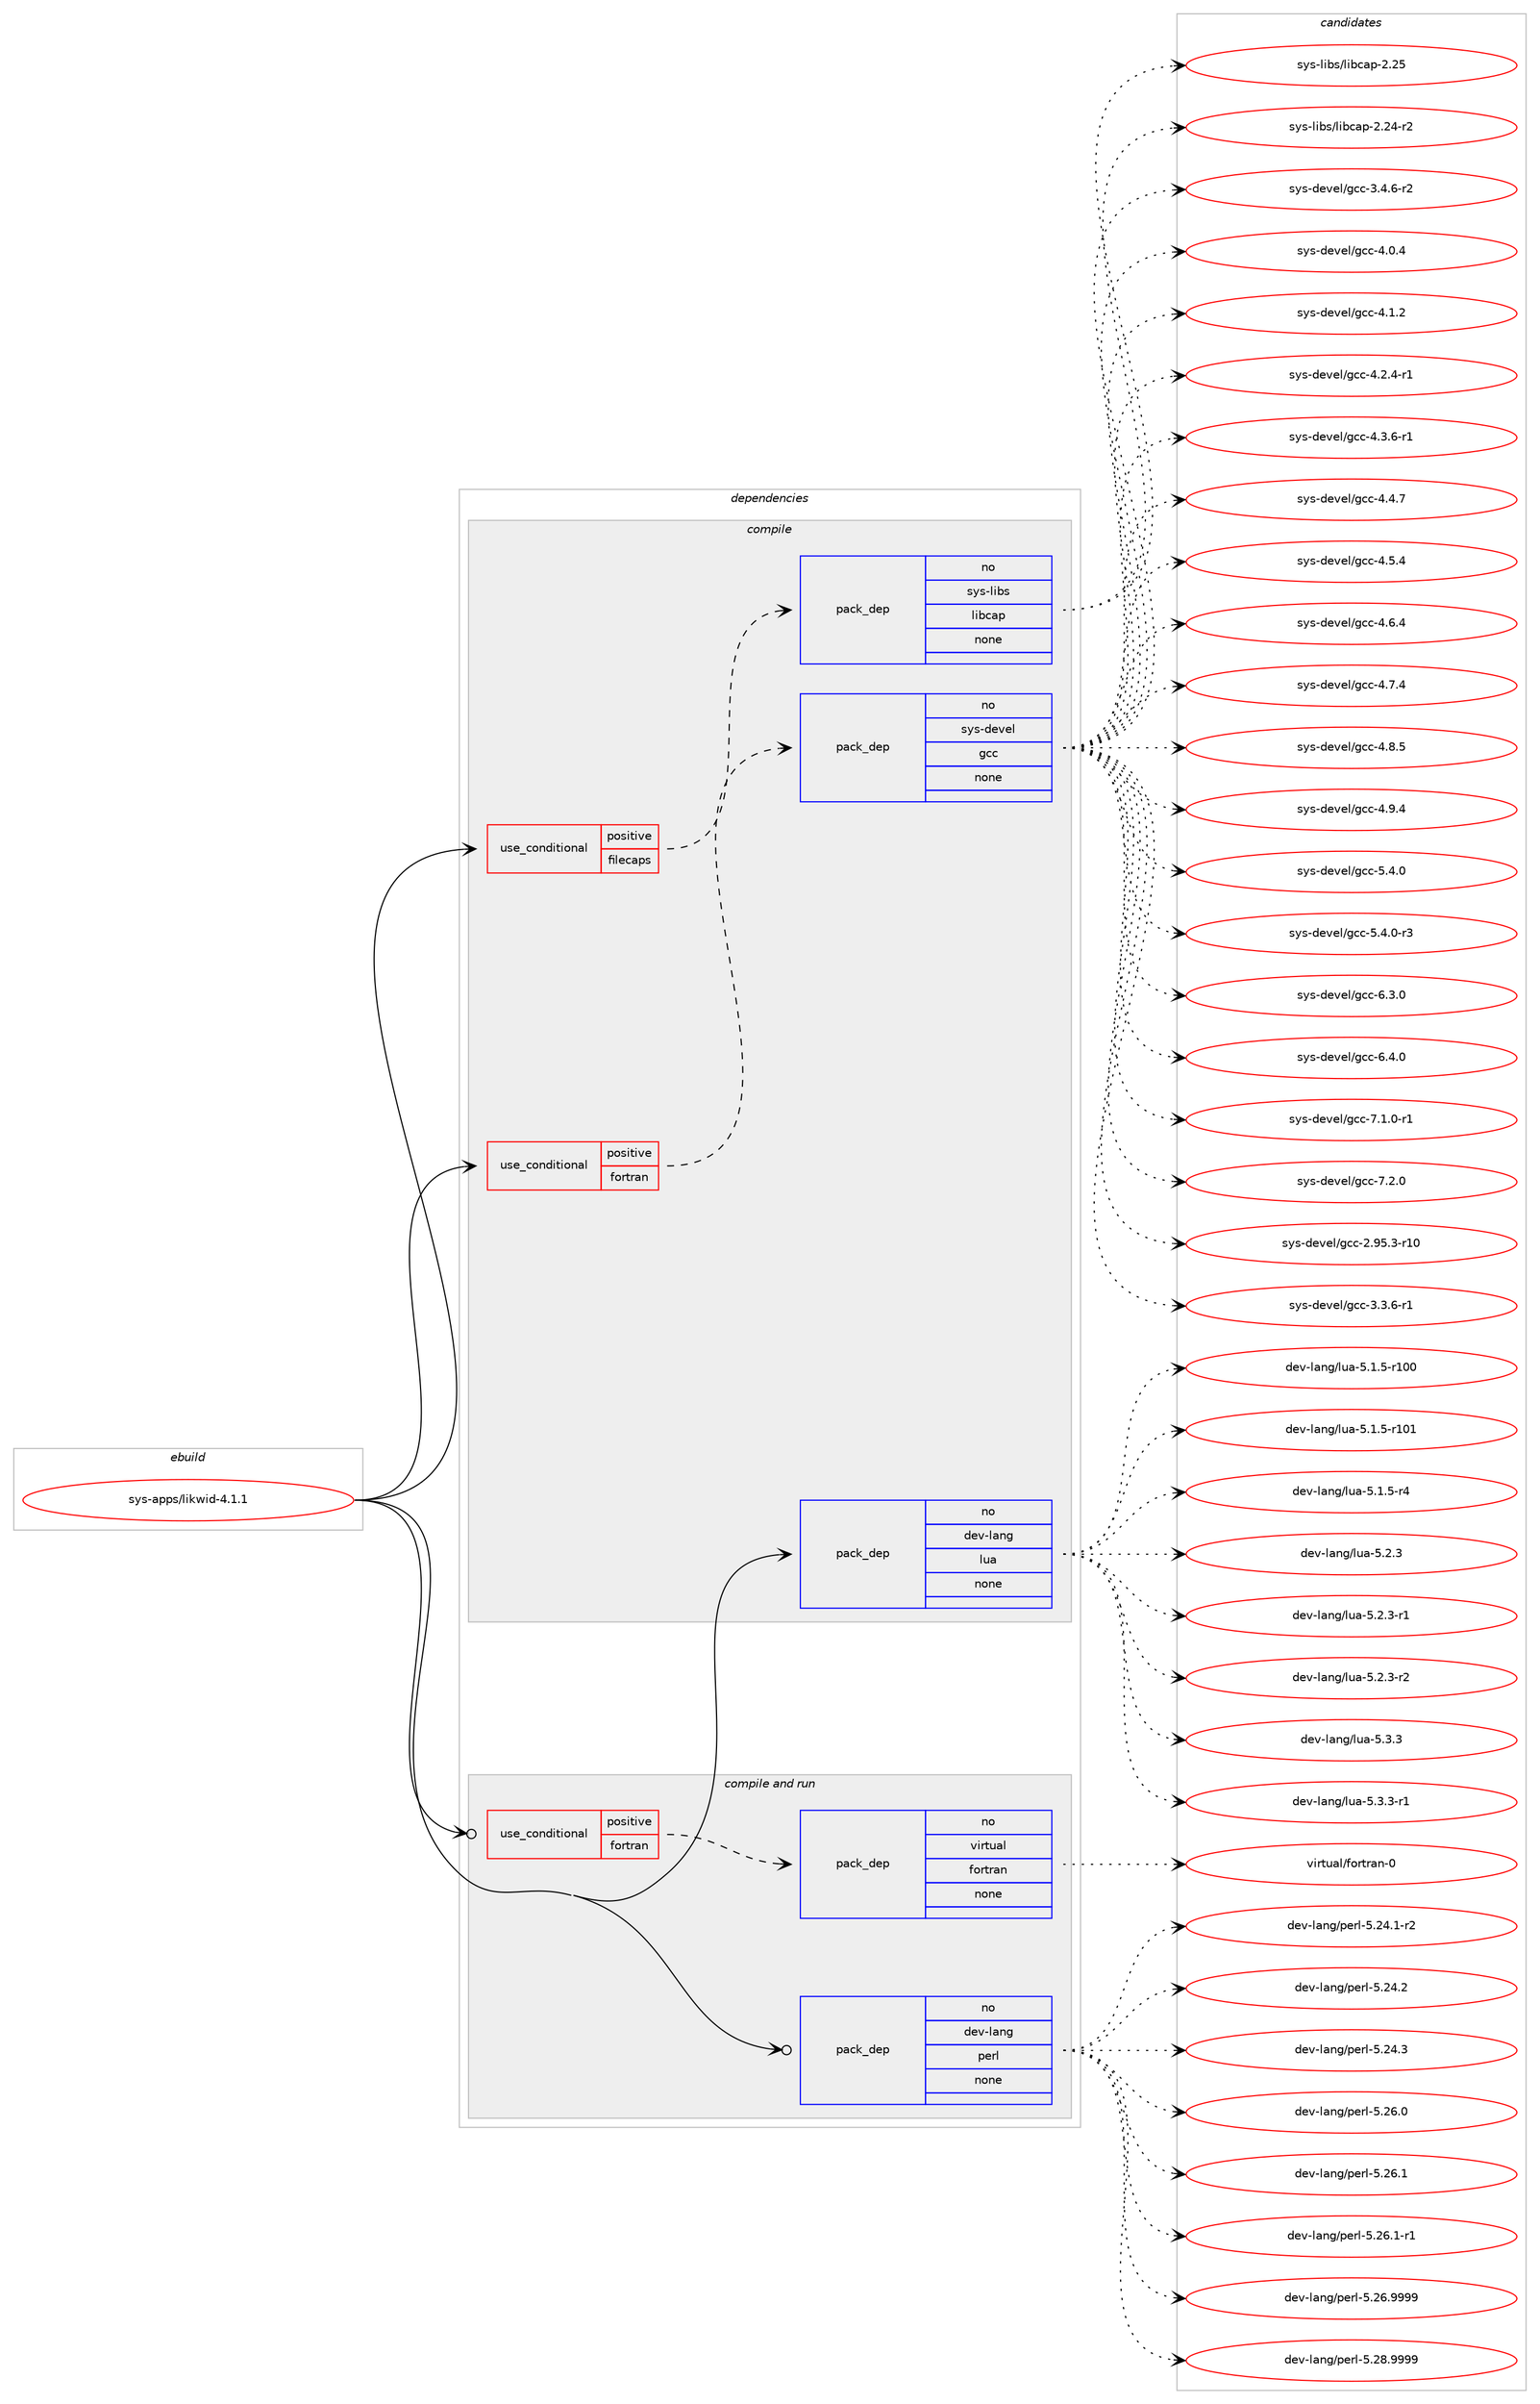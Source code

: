 digraph prolog {

# *************
# Graph options
# *************

newrank=true;
concentrate=true;
compound=true;
graph [rankdir=LR,fontname=Helvetica,fontsize=10,ranksep=1.5];#, ranksep=2.5, nodesep=0.2];
edge  [arrowhead=vee];
node  [fontname=Helvetica,fontsize=10];

# **********
# The ebuild
# **********

subgraph cluster_leftcol {
color=gray;
rank=same;
label=<<i>ebuild</i>>;
id [label="sys-apps/likwid-4.1.1", color=red, width=4, href="../sys-apps/likwid-4.1.1.svg"];
}

# ****************
# The dependencies
# ****************

subgraph cluster_midcol {
color=gray;
label=<<i>dependencies</i>>;
subgraph cluster_compile {
fillcolor="#eeeeee";
style=filled;
label=<<i>compile</i>>;
subgraph cond113238 {
dependency470249 [label=<<TABLE BORDER="0" CELLBORDER="1" CELLSPACING="0" CELLPADDING="4"><TR><TD ROWSPAN="3" CELLPADDING="10">use_conditional</TD></TR><TR><TD>positive</TD></TR><TR><TD>filecaps</TD></TR></TABLE>>, shape=none, color=red];
subgraph pack348901 {
dependency470250 [label=<<TABLE BORDER="0" CELLBORDER="1" CELLSPACING="0" CELLPADDING="4" WIDTH="220"><TR><TD ROWSPAN="6" CELLPADDING="30">pack_dep</TD></TR><TR><TD WIDTH="110">no</TD></TR><TR><TD>sys-libs</TD></TR><TR><TD>libcap</TD></TR><TR><TD>none</TD></TR><TR><TD></TD></TR></TABLE>>, shape=none, color=blue];
}
dependency470249:e -> dependency470250:w [weight=20,style="dashed",arrowhead="vee"];
}
id:e -> dependency470249:w [weight=20,style="solid",arrowhead="vee"];
subgraph cond113239 {
dependency470251 [label=<<TABLE BORDER="0" CELLBORDER="1" CELLSPACING="0" CELLPADDING="4"><TR><TD ROWSPAN="3" CELLPADDING="10">use_conditional</TD></TR><TR><TD>positive</TD></TR><TR><TD>fortran</TD></TR></TABLE>>, shape=none, color=red];
subgraph pack348902 {
dependency470252 [label=<<TABLE BORDER="0" CELLBORDER="1" CELLSPACING="0" CELLPADDING="4" WIDTH="220"><TR><TD ROWSPAN="6" CELLPADDING="30">pack_dep</TD></TR><TR><TD WIDTH="110">no</TD></TR><TR><TD>sys-devel</TD></TR><TR><TD>gcc</TD></TR><TR><TD>none</TD></TR><TR><TD></TD></TR></TABLE>>, shape=none, color=blue];
}
dependency470251:e -> dependency470252:w [weight=20,style="dashed",arrowhead="vee"];
}
id:e -> dependency470251:w [weight=20,style="solid",arrowhead="vee"];
subgraph pack348903 {
dependency470253 [label=<<TABLE BORDER="0" CELLBORDER="1" CELLSPACING="0" CELLPADDING="4" WIDTH="220"><TR><TD ROWSPAN="6" CELLPADDING="30">pack_dep</TD></TR><TR><TD WIDTH="110">no</TD></TR><TR><TD>dev-lang</TD></TR><TR><TD>lua</TD></TR><TR><TD>none</TD></TR><TR><TD></TD></TR></TABLE>>, shape=none, color=blue];
}
id:e -> dependency470253:w [weight=20,style="solid",arrowhead="vee"];
}
subgraph cluster_compileandrun {
fillcolor="#eeeeee";
style=filled;
label=<<i>compile and run</i>>;
subgraph cond113240 {
dependency470254 [label=<<TABLE BORDER="0" CELLBORDER="1" CELLSPACING="0" CELLPADDING="4"><TR><TD ROWSPAN="3" CELLPADDING="10">use_conditional</TD></TR><TR><TD>positive</TD></TR><TR><TD>fortran</TD></TR></TABLE>>, shape=none, color=red];
subgraph pack348904 {
dependency470255 [label=<<TABLE BORDER="0" CELLBORDER="1" CELLSPACING="0" CELLPADDING="4" WIDTH="220"><TR><TD ROWSPAN="6" CELLPADDING="30">pack_dep</TD></TR><TR><TD WIDTH="110">no</TD></TR><TR><TD>virtual</TD></TR><TR><TD>fortran</TD></TR><TR><TD>none</TD></TR><TR><TD></TD></TR></TABLE>>, shape=none, color=blue];
}
dependency470254:e -> dependency470255:w [weight=20,style="dashed",arrowhead="vee"];
}
id:e -> dependency470254:w [weight=20,style="solid",arrowhead="odotvee"];
subgraph pack348905 {
dependency470256 [label=<<TABLE BORDER="0" CELLBORDER="1" CELLSPACING="0" CELLPADDING="4" WIDTH="220"><TR><TD ROWSPAN="6" CELLPADDING="30">pack_dep</TD></TR><TR><TD WIDTH="110">no</TD></TR><TR><TD>dev-lang</TD></TR><TR><TD>perl</TD></TR><TR><TD>none</TD></TR><TR><TD></TD></TR></TABLE>>, shape=none, color=blue];
}
id:e -> dependency470256:w [weight=20,style="solid",arrowhead="odotvee"];
}
subgraph cluster_run {
fillcolor="#eeeeee";
style=filled;
label=<<i>run</i>>;
}
}

# **************
# The candidates
# **************

subgraph cluster_choices {
rank=same;
color=gray;
label=<<i>candidates</i>>;

subgraph choice348901 {
color=black;
nodesep=1;
choice11512111545108105981154710810598999711245504650524511450 [label="sys-libs/libcap-2.24-r2", color=red, width=4,href="../sys-libs/libcap-2.24-r2.svg"];
choice1151211154510810598115471081059899971124550465053 [label="sys-libs/libcap-2.25", color=red, width=4,href="../sys-libs/libcap-2.25.svg"];
dependency470250:e -> choice11512111545108105981154710810598999711245504650524511450:w [style=dotted,weight="100"];
dependency470250:e -> choice1151211154510810598115471081059899971124550465053:w [style=dotted,weight="100"];
}
subgraph choice348902 {
color=black;
nodesep=1;
choice1151211154510010111810110847103999945504657534651451144948 [label="sys-devel/gcc-2.95.3-r10", color=red, width=4,href="../sys-devel/gcc-2.95.3-r10.svg"];
choice115121115451001011181011084710399994551465146544511449 [label="sys-devel/gcc-3.3.6-r1", color=red, width=4,href="../sys-devel/gcc-3.3.6-r1.svg"];
choice115121115451001011181011084710399994551465246544511450 [label="sys-devel/gcc-3.4.6-r2", color=red, width=4,href="../sys-devel/gcc-3.4.6-r2.svg"];
choice11512111545100101118101108471039999455246484652 [label="sys-devel/gcc-4.0.4", color=red, width=4,href="../sys-devel/gcc-4.0.4.svg"];
choice11512111545100101118101108471039999455246494650 [label="sys-devel/gcc-4.1.2", color=red, width=4,href="../sys-devel/gcc-4.1.2.svg"];
choice115121115451001011181011084710399994552465046524511449 [label="sys-devel/gcc-4.2.4-r1", color=red, width=4,href="../sys-devel/gcc-4.2.4-r1.svg"];
choice115121115451001011181011084710399994552465146544511449 [label="sys-devel/gcc-4.3.6-r1", color=red, width=4,href="../sys-devel/gcc-4.3.6-r1.svg"];
choice11512111545100101118101108471039999455246524655 [label="sys-devel/gcc-4.4.7", color=red, width=4,href="../sys-devel/gcc-4.4.7.svg"];
choice11512111545100101118101108471039999455246534652 [label="sys-devel/gcc-4.5.4", color=red, width=4,href="../sys-devel/gcc-4.5.4.svg"];
choice11512111545100101118101108471039999455246544652 [label="sys-devel/gcc-4.6.4", color=red, width=4,href="../sys-devel/gcc-4.6.4.svg"];
choice11512111545100101118101108471039999455246554652 [label="sys-devel/gcc-4.7.4", color=red, width=4,href="../sys-devel/gcc-4.7.4.svg"];
choice11512111545100101118101108471039999455246564653 [label="sys-devel/gcc-4.8.5", color=red, width=4,href="../sys-devel/gcc-4.8.5.svg"];
choice11512111545100101118101108471039999455246574652 [label="sys-devel/gcc-4.9.4", color=red, width=4,href="../sys-devel/gcc-4.9.4.svg"];
choice11512111545100101118101108471039999455346524648 [label="sys-devel/gcc-5.4.0", color=red, width=4,href="../sys-devel/gcc-5.4.0.svg"];
choice115121115451001011181011084710399994553465246484511451 [label="sys-devel/gcc-5.4.0-r3", color=red, width=4,href="../sys-devel/gcc-5.4.0-r3.svg"];
choice11512111545100101118101108471039999455446514648 [label="sys-devel/gcc-6.3.0", color=red, width=4,href="../sys-devel/gcc-6.3.0.svg"];
choice11512111545100101118101108471039999455446524648 [label="sys-devel/gcc-6.4.0", color=red, width=4,href="../sys-devel/gcc-6.4.0.svg"];
choice115121115451001011181011084710399994555464946484511449 [label="sys-devel/gcc-7.1.0-r1", color=red, width=4,href="../sys-devel/gcc-7.1.0-r1.svg"];
choice11512111545100101118101108471039999455546504648 [label="sys-devel/gcc-7.2.0", color=red, width=4,href="../sys-devel/gcc-7.2.0.svg"];
dependency470252:e -> choice1151211154510010111810110847103999945504657534651451144948:w [style=dotted,weight="100"];
dependency470252:e -> choice115121115451001011181011084710399994551465146544511449:w [style=dotted,weight="100"];
dependency470252:e -> choice115121115451001011181011084710399994551465246544511450:w [style=dotted,weight="100"];
dependency470252:e -> choice11512111545100101118101108471039999455246484652:w [style=dotted,weight="100"];
dependency470252:e -> choice11512111545100101118101108471039999455246494650:w [style=dotted,weight="100"];
dependency470252:e -> choice115121115451001011181011084710399994552465046524511449:w [style=dotted,weight="100"];
dependency470252:e -> choice115121115451001011181011084710399994552465146544511449:w [style=dotted,weight="100"];
dependency470252:e -> choice11512111545100101118101108471039999455246524655:w [style=dotted,weight="100"];
dependency470252:e -> choice11512111545100101118101108471039999455246534652:w [style=dotted,weight="100"];
dependency470252:e -> choice11512111545100101118101108471039999455246544652:w [style=dotted,weight="100"];
dependency470252:e -> choice11512111545100101118101108471039999455246554652:w [style=dotted,weight="100"];
dependency470252:e -> choice11512111545100101118101108471039999455246564653:w [style=dotted,weight="100"];
dependency470252:e -> choice11512111545100101118101108471039999455246574652:w [style=dotted,weight="100"];
dependency470252:e -> choice11512111545100101118101108471039999455346524648:w [style=dotted,weight="100"];
dependency470252:e -> choice115121115451001011181011084710399994553465246484511451:w [style=dotted,weight="100"];
dependency470252:e -> choice11512111545100101118101108471039999455446514648:w [style=dotted,weight="100"];
dependency470252:e -> choice11512111545100101118101108471039999455446524648:w [style=dotted,weight="100"];
dependency470252:e -> choice115121115451001011181011084710399994555464946484511449:w [style=dotted,weight="100"];
dependency470252:e -> choice11512111545100101118101108471039999455546504648:w [style=dotted,weight="100"];
}
subgraph choice348903 {
color=black;
nodesep=1;
choice1001011184510897110103471081179745534649465345114494848 [label="dev-lang/lua-5.1.5-r100", color=red, width=4,href="../dev-lang/lua-5.1.5-r100.svg"];
choice1001011184510897110103471081179745534649465345114494849 [label="dev-lang/lua-5.1.5-r101", color=red, width=4,href="../dev-lang/lua-5.1.5-r101.svg"];
choice100101118451089711010347108117974553464946534511452 [label="dev-lang/lua-5.1.5-r4", color=red, width=4,href="../dev-lang/lua-5.1.5-r4.svg"];
choice10010111845108971101034710811797455346504651 [label="dev-lang/lua-5.2.3", color=red, width=4,href="../dev-lang/lua-5.2.3.svg"];
choice100101118451089711010347108117974553465046514511449 [label="dev-lang/lua-5.2.3-r1", color=red, width=4,href="../dev-lang/lua-5.2.3-r1.svg"];
choice100101118451089711010347108117974553465046514511450 [label="dev-lang/lua-5.2.3-r2", color=red, width=4,href="../dev-lang/lua-5.2.3-r2.svg"];
choice10010111845108971101034710811797455346514651 [label="dev-lang/lua-5.3.3", color=red, width=4,href="../dev-lang/lua-5.3.3.svg"];
choice100101118451089711010347108117974553465146514511449 [label="dev-lang/lua-5.3.3-r1", color=red, width=4,href="../dev-lang/lua-5.3.3-r1.svg"];
dependency470253:e -> choice1001011184510897110103471081179745534649465345114494848:w [style=dotted,weight="100"];
dependency470253:e -> choice1001011184510897110103471081179745534649465345114494849:w [style=dotted,weight="100"];
dependency470253:e -> choice100101118451089711010347108117974553464946534511452:w [style=dotted,weight="100"];
dependency470253:e -> choice10010111845108971101034710811797455346504651:w [style=dotted,weight="100"];
dependency470253:e -> choice100101118451089711010347108117974553465046514511449:w [style=dotted,weight="100"];
dependency470253:e -> choice100101118451089711010347108117974553465046514511450:w [style=dotted,weight="100"];
dependency470253:e -> choice10010111845108971101034710811797455346514651:w [style=dotted,weight="100"];
dependency470253:e -> choice100101118451089711010347108117974553465146514511449:w [style=dotted,weight="100"];
}
subgraph choice348904 {
color=black;
nodesep=1;
choice1181051141161179710847102111114116114971104548 [label="virtual/fortran-0", color=red, width=4,href="../virtual/fortran-0.svg"];
dependency470255:e -> choice1181051141161179710847102111114116114971104548:w [style=dotted,weight="100"];
}
subgraph choice348905 {
color=black;
nodesep=1;
choice100101118451089711010347112101114108455346505246494511450 [label="dev-lang/perl-5.24.1-r2", color=red, width=4,href="../dev-lang/perl-5.24.1-r2.svg"];
choice10010111845108971101034711210111410845534650524650 [label="dev-lang/perl-5.24.2", color=red, width=4,href="../dev-lang/perl-5.24.2.svg"];
choice10010111845108971101034711210111410845534650524651 [label="dev-lang/perl-5.24.3", color=red, width=4,href="../dev-lang/perl-5.24.3.svg"];
choice10010111845108971101034711210111410845534650544648 [label="dev-lang/perl-5.26.0", color=red, width=4,href="../dev-lang/perl-5.26.0.svg"];
choice10010111845108971101034711210111410845534650544649 [label="dev-lang/perl-5.26.1", color=red, width=4,href="../dev-lang/perl-5.26.1.svg"];
choice100101118451089711010347112101114108455346505446494511449 [label="dev-lang/perl-5.26.1-r1", color=red, width=4,href="../dev-lang/perl-5.26.1-r1.svg"];
choice10010111845108971101034711210111410845534650544657575757 [label="dev-lang/perl-5.26.9999", color=red, width=4,href="../dev-lang/perl-5.26.9999.svg"];
choice10010111845108971101034711210111410845534650564657575757 [label="dev-lang/perl-5.28.9999", color=red, width=4,href="../dev-lang/perl-5.28.9999.svg"];
dependency470256:e -> choice100101118451089711010347112101114108455346505246494511450:w [style=dotted,weight="100"];
dependency470256:e -> choice10010111845108971101034711210111410845534650524650:w [style=dotted,weight="100"];
dependency470256:e -> choice10010111845108971101034711210111410845534650524651:w [style=dotted,weight="100"];
dependency470256:e -> choice10010111845108971101034711210111410845534650544648:w [style=dotted,weight="100"];
dependency470256:e -> choice10010111845108971101034711210111410845534650544649:w [style=dotted,weight="100"];
dependency470256:e -> choice100101118451089711010347112101114108455346505446494511449:w [style=dotted,weight="100"];
dependency470256:e -> choice10010111845108971101034711210111410845534650544657575757:w [style=dotted,weight="100"];
dependency470256:e -> choice10010111845108971101034711210111410845534650564657575757:w [style=dotted,weight="100"];
}
}

}
